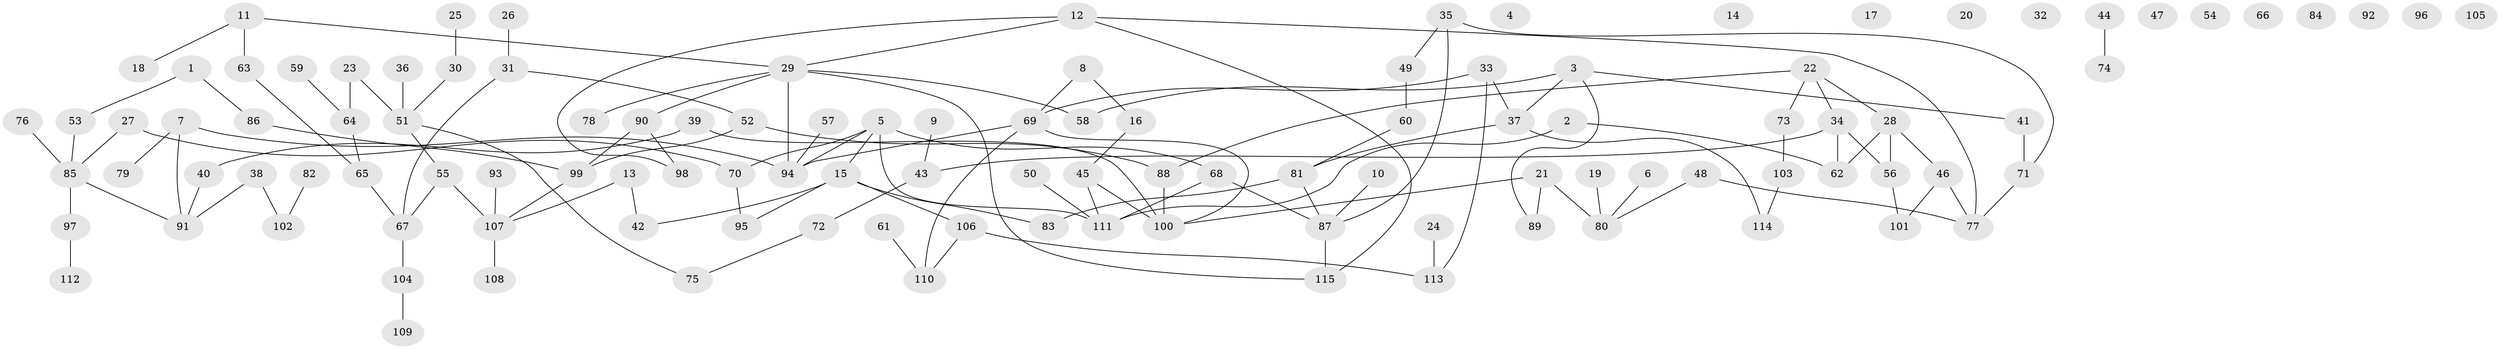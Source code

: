 // Generated by graph-tools (version 1.1) at 2025/00/03/09/25 03:00:41]
// undirected, 115 vertices, 133 edges
graph export_dot {
graph [start="1"]
  node [color=gray90,style=filled];
  1;
  2;
  3;
  4;
  5;
  6;
  7;
  8;
  9;
  10;
  11;
  12;
  13;
  14;
  15;
  16;
  17;
  18;
  19;
  20;
  21;
  22;
  23;
  24;
  25;
  26;
  27;
  28;
  29;
  30;
  31;
  32;
  33;
  34;
  35;
  36;
  37;
  38;
  39;
  40;
  41;
  42;
  43;
  44;
  45;
  46;
  47;
  48;
  49;
  50;
  51;
  52;
  53;
  54;
  55;
  56;
  57;
  58;
  59;
  60;
  61;
  62;
  63;
  64;
  65;
  66;
  67;
  68;
  69;
  70;
  71;
  72;
  73;
  74;
  75;
  76;
  77;
  78;
  79;
  80;
  81;
  82;
  83;
  84;
  85;
  86;
  87;
  88;
  89;
  90;
  91;
  92;
  93;
  94;
  95;
  96;
  97;
  98;
  99;
  100;
  101;
  102;
  103;
  104;
  105;
  106;
  107;
  108;
  109;
  110;
  111;
  112;
  113;
  114;
  115;
  1 -- 53;
  1 -- 86;
  2 -- 62;
  2 -- 111;
  3 -- 37;
  3 -- 41;
  3 -- 58;
  3 -- 89;
  5 -- 15;
  5 -- 68;
  5 -- 70;
  5 -- 94;
  5 -- 111;
  6 -- 80;
  7 -- 79;
  7 -- 91;
  7 -- 94;
  8 -- 16;
  8 -- 69;
  9 -- 43;
  10 -- 87;
  11 -- 18;
  11 -- 29;
  11 -- 63;
  12 -- 29;
  12 -- 77;
  12 -- 98;
  12 -- 115;
  13 -- 42;
  13 -- 107;
  15 -- 42;
  15 -- 83;
  15 -- 95;
  15 -- 106;
  16 -- 45;
  19 -- 80;
  21 -- 80;
  21 -- 89;
  21 -- 100;
  22 -- 28;
  22 -- 34;
  22 -- 73;
  22 -- 88;
  23 -- 51;
  23 -- 64;
  24 -- 113;
  25 -- 30;
  26 -- 31;
  27 -- 70;
  27 -- 85;
  28 -- 46;
  28 -- 56;
  28 -- 62;
  29 -- 58;
  29 -- 78;
  29 -- 90;
  29 -- 94;
  29 -- 115;
  30 -- 51;
  31 -- 52;
  31 -- 67;
  33 -- 37;
  33 -- 69;
  33 -- 113;
  34 -- 43;
  34 -- 56;
  34 -- 62;
  35 -- 49;
  35 -- 71;
  35 -- 87;
  36 -- 51;
  37 -- 81;
  37 -- 114;
  38 -- 91;
  38 -- 102;
  39 -- 40;
  39 -- 100;
  40 -- 91;
  41 -- 71;
  43 -- 72;
  44 -- 74;
  45 -- 100;
  45 -- 111;
  46 -- 77;
  46 -- 101;
  48 -- 77;
  48 -- 80;
  49 -- 60;
  50 -- 111;
  51 -- 55;
  51 -- 75;
  52 -- 88;
  52 -- 99;
  53 -- 85;
  55 -- 67;
  55 -- 107;
  56 -- 101;
  57 -- 94;
  59 -- 64;
  60 -- 81;
  61 -- 110;
  63 -- 65;
  64 -- 65;
  65 -- 67;
  67 -- 104;
  68 -- 87;
  68 -- 111;
  69 -- 94;
  69 -- 100;
  69 -- 110;
  70 -- 95;
  71 -- 77;
  72 -- 75;
  73 -- 103;
  76 -- 85;
  81 -- 83;
  81 -- 87;
  82 -- 102;
  85 -- 91;
  85 -- 97;
  86 -- 99;
  87 -- 115;
  88 -- 100;
  90 -- 98;
  90 -- 99;
  93 -- 107;
  97 -- 112;
  99 -- 107;
  103 -- 114;
  104 -- 109;
  106 -- 110;
  106 -- 113;
  107 -- 108;
}
